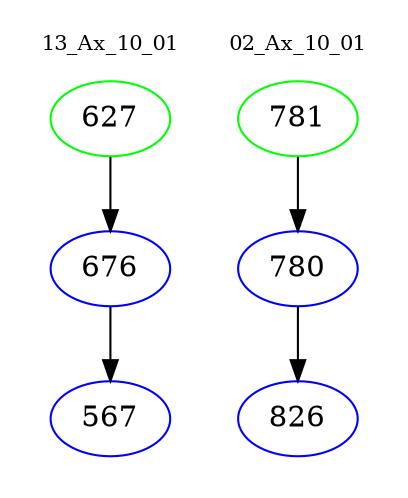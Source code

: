 digraph{
subgraph cluster_0 {
color = white
label = "13_Ax_10_01";
fontsize=10;
T0_627 [label="627", color="green"]
T0_627 -> T0_676 [color="black"]
T0_676 [label="676", color="blue"]
T0_676 -> T0_567 [color="black"]
T0_567 [label="567", color="blue"]
}
subgraph cluster_1 {
color = white
label = "02_Ax_10_01";
fontsize=10;
T1_781 [label="781", color="green"]
T1_781 -> T1_780 [color="black"]
T1_780 [label="780", color="blue"]
T1_780 -> T1_826 [color="black"]
T1_826 [label="826", color="blue"]
}
}
